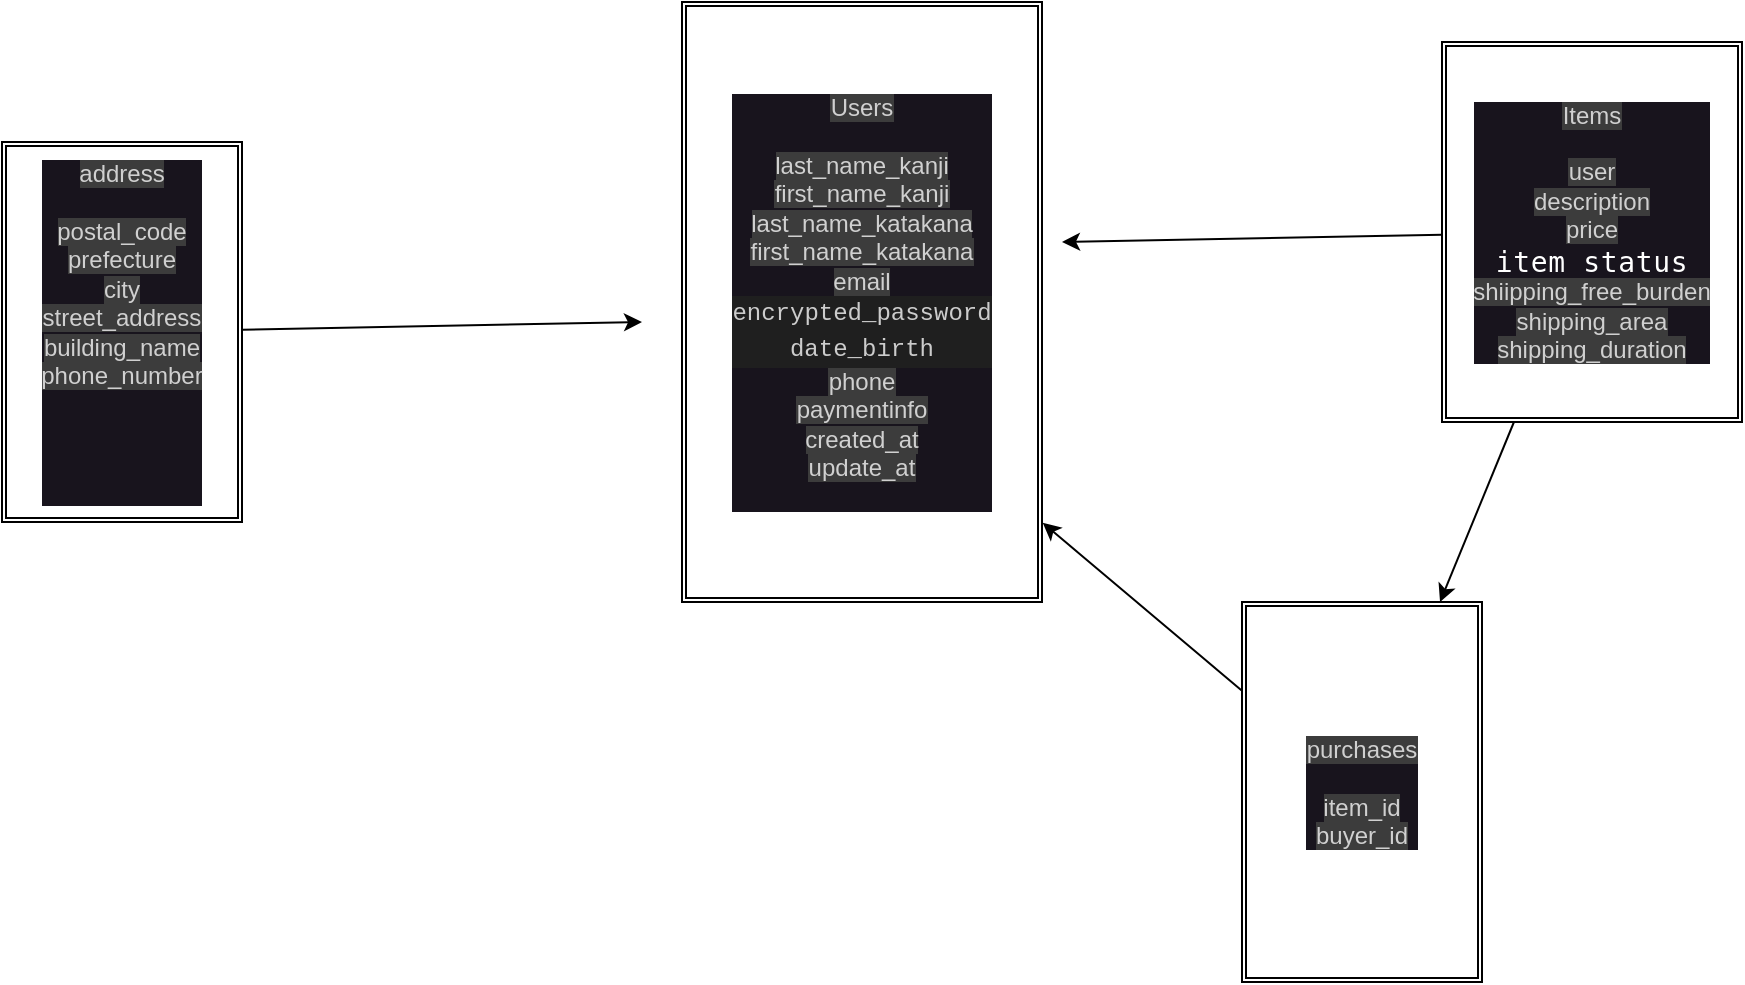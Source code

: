 <mxfile>
    <diagram id="wbf_qaJHkdGwPexPDaj9" name="ページ1">
        <mxGraphModel dx="2194" dy="702" grid="1" gridSize="10" guides="1" tooltips="1" connect="1" arrows="1" fold="1" page="1" pageScale="1" pageWidth="827" pageHeight="1169" background="none" math="0" shadow="0">
            <root>
                <mxCell id="0"/>
                <mxCell id="1" parent="0"/>
                <mxCell id="192" value="&lt;font color=&quot;#d0d0d0&quot;&gt;&lt;span style=&quot;background-color: rgb(60, 60, 60);&quot;&gt;Users&lt;br&gt;&lt;br&gt;last_name_kanji&lt;br&gt;first_name_kanji&lt;br&gt;last_name_katakana&lt;br&gt;first_name_katakana&lt;br&gt;&lt;/span&gt;&lt;/font&gt;&lt;font color=&quot;#d0d0d0&quot;&gt;&lt;span style=&quot;background-color: rgb(60, 60, 60);&quot;&gt;email&lt;br&gt;&lt;/span&gt;&lt;/font&gt;&lt;div style=&quot;color: rgb(204, 204, 204); background-color: rgb(31, 31, 31); font-family: Menlo, Monaco, &amp;quot;Courier New&amp;quot;, monospace; line-height: 18px;&quot;&gt;encrypted_password&lt;/div&gt;&lt;div style=&quot;color: rgb(204, 204, 204); background-color: rgb(31, 31, 31); font-family: Menlo, Monaco, &amp;quot;Courier New&amp;quot;, monospace; line-height: 18px;&quot;&gt;&lt;div style=&quot;line-height: 18px;&quot;&gt;date_birth &lt;/div&gt;&lt;/div&gt;&lt;font color=&quot;#d0d0d0&quot;&gt;&lt;span style=&quot;background-color: rgb(60, 60, 60);&quot;&gt;phone&lt;br&gt;paymentinfo&lt;br&gt;created_at&lt;br&gt;update_at&lt;br&gt;&lt;br&gt;&lt;/span&gt;&lt;/font&gt;" style="shape=ext;double=1;rounded=0;whiteSpace=wrap;html=1;labelBackgroundColor=#18141D;" vertex="1" parent="1">
                    <mxGeometry x="-40" y="190" width="180" height="300" as="geometry"/>
                </mxCell>
                <mxCell id="197" style="edgeStyle=none;html=1;" edge="1" parent="1" source="193">
                    <mxGeometry relative="1" as="geometry">
                        <mxPoint x="150" y="310" as="targetPoint"/>
                    </mxGeometry>
                </mxCell>
                <mxCell id="199" style="edgeStyle=none;html=1;" edge="1" parent="1" source="193" target="195">
                    <mxGeometry relative="1" as="geometry"/>
                </mxCell>
                <mxCell id="193" value="&lt;font color=&quot;#d0d0d0&quot;&gt;&lt;span style=&quot;background-color: rgb(60, 60, 60);&quot;&gt;Items&lt;br&gt;&lt;br&gt;user&lt;br&gt;description&lt;br&gt;price&lt;br&gt;&lt;/span&gt;&lt;/font&gt;&lt;span style=&quot;font-family: monospace; font-size: 14px; letter-spacing: 0.32px; text-align: left;&quot;&gt;&lt;font color=&quot;#ffffff&quot;&gt;item_status&lt;br&gt;&lt;/font&gt;&lt;/span&gt;&lt;font color=&quot;#d0d0d0&quot;&gt;&lt;span style=&quot;background-color: rgb(60, 60, 60);&quot;&gt;shiipping_free_burden&lt;br&gt;shipping_area&lt;br&gt;shipping_duration&lt;br&gt;&lt;/span&gt;&lt;/font&gt;" style="shape=ext;double=1;rounded=0;whiteSpace=wrap;html=1;labelBackgroundColor=#18141D;" vertex="1" parent="1">
                    <mxGeometry x="340" y="210" width="150" height="190" as="geometry"/>
                </mxCell>
                <mxCell id="201" style="edgeStyle=none;html=1;" edge="1" parent="1" source="194">
                    <mxGeometry relative="1" as="geometry">
                        <mxPoint x="-60" y="350" as="targetPoint"/>
                    </mxGeometry>
                </mxCell>
                <mxCell id="194" value="&lt;font color=&quot;#d0d0d0&quot;&gt;&lt;span style=&quot;background-color: rgb(60, 60, 60);&quot;&gt;address&lt;br&gt;&lt;br&gt;postal_code&lt;br&gt;prefecture&lt;br&gt;city&lt;br&gt;street_address&lt;br&gt;building_name&lt;br&gt;phone_number&lt;br&gt;&lt;br&gt;&lt;br&gt;&lt;br&gt;&lt;br&gt;&lt;/span&gt;&lt;/font&gt;" style="shape=ext;double=1;rounded=0;whiteSpace=wrap;html=1;labelBackgroundColor=#18141D;" vertex="1" parent="1">
                    <mxGeometry x="-380" y="260" width="120" height="190" as="geometry"/>
                </mxCell>
                <mxCell id="196" style="edgeStyle=none;html=1;entryX=1.002;entryY=0.868;entryDx=0;entryDy=0;entryPerimeter=0;" edge="1" parent="1" source="195" target="192">
                    <mxGeometry relative="1" as="geometry">
                        <mxPoint x="210" y="640" as="targetPoint"/>
                    </mxGeometry>
                </mxCell>
                <mxCell id="195" value="&lt;font color=&quot;#d0d0d0&quot;&gt;&lt;span style=&quot;background-color: rgb(60, 60, 60);&quot;&gt;purchases&lt;br&gt;&lt;br&gt;item_id&lt;br&gt;buyer_id&lt;br&gt;&lt;/span&gt;&lt;/font&gt;" style="shape=ext;double=1;rounded=0;whiteSpace=wrap;html=1;labelBackgroundColor=#18141D;" vertex="1" parent="1">
                    <mxGeometry x="240" y="490" width="120" height="190" as="geometry"/>
                </mxCell>
            </root>
        </mxGraphModel>
    </diagram>
</mxfile>
